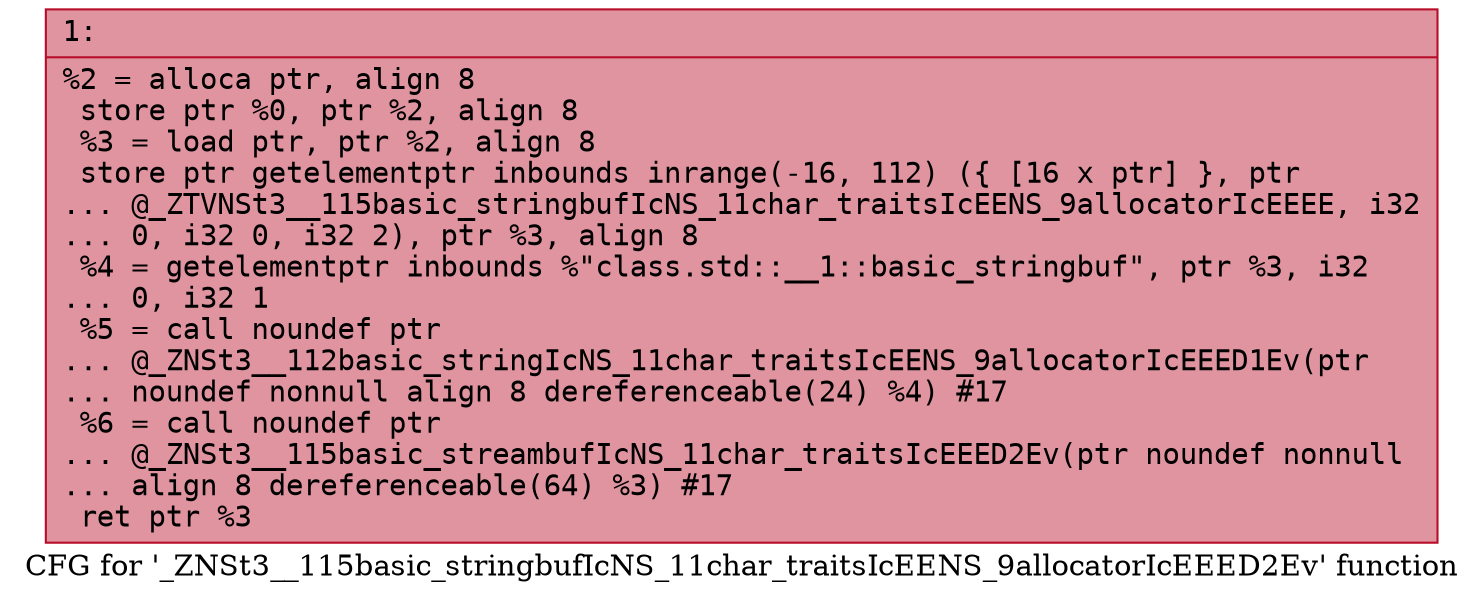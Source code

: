 digraph "CFG for '_ZNSt3__115basic_stringbufIcNS_11char_traitsIcEENS_9allocatorIcEEED2Ev' function" {
	label="CFG for '_ZNSt3__115basic_stringbufIcNS_11char_traitsIcEENS_9allocatorIcEEED2Ev' function";

	Node0x6000006332f0 [shape=record,color="#b70d28ff", style=filled, fillcolor="#b70d2870" fontname="Courier",label="{1:\l|  %2 = alloca ptr, align 8\l  store ptr %0, ptr %2, align 8\l  %3 = load ptr, ptr %2, align 8\l  store ptr getelementptr inbounds inrange(-16, 112) (\{ [16 x ptr] \}, ptr\l... @_ZTVNSt3__115basic_stringbufIcNS_11char_traitsIcEENS_9allocatorIcEEEE, i32\l... 0, i32 0, i32 2), ptr %3, align 8\l  %4 = getelementptr inbounds %\"class.std::__1::basic_stringbuf\", ptr %3, i32\l... 0, i32 1\l  %5 = call noundef ptr\l... @_ZNSt3__112basic_stringIcNS_11char_traitsIcEENS_9allocatorIcEEED1Ev(ptr\l... noundef nonnull align 8 dereferenceable(24) %4) #17\l  %6 = call noundef ptr\l... @_ZNSt3__115basic_streambufIcNS_11char_traitsIcEEED2Ev(ptr noundef nonnull\l... align 8 dereferenceable(64) %3) #17\l  ret ptr %3\l}"];
}
